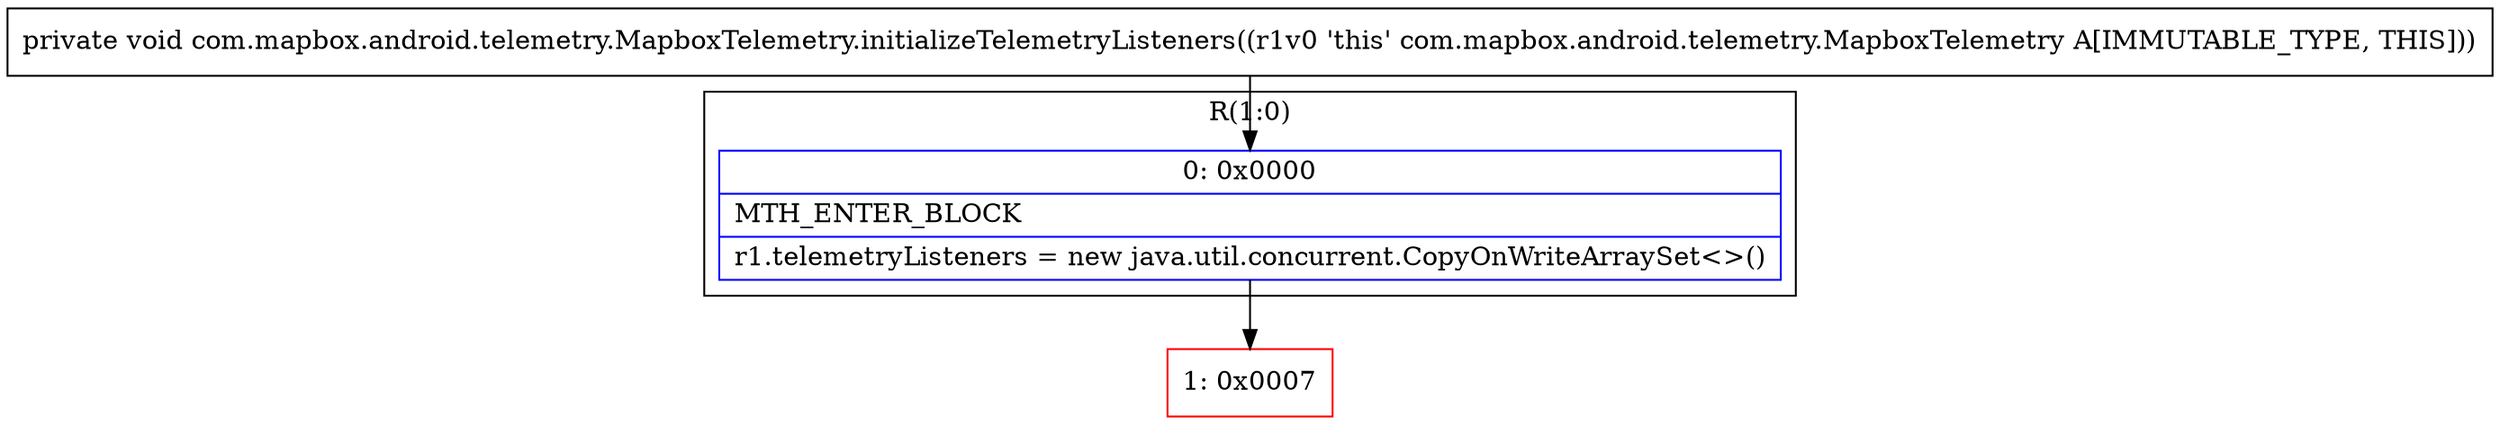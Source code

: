 digraph "CFG forcom.mapbox.android.telemetry.MapboxTelemetry.initializeTelemetryListeners()V" {
subgraph cluster_Region_540501339 {
label = "R(1:0)";
node [shape=record,color=blue];
Node_0 [shape=record,label="{0\:\ 0x0000|MTH_ENTER_BLOCK\l|r1.telemetryListeners = new java.util.concurrent.CopyOnWriteArraySet\<\>()\l}"];
}
Node_1 [shape=record,color=red,label="{1\:\ 0x0007}"];
MethodNode[shape=record,label="{private void com.mapbox.android.telemetry.MapboxTelemetry.initializeTelemetryListeners((r1v0 'this' com.mapbox.android.telemetry.MapboxTelemetry A[IMMUTABLE_TYPE, THIS])) }"];
MethodNode -> Node_0;
Node_0 -> Node_1;
}

